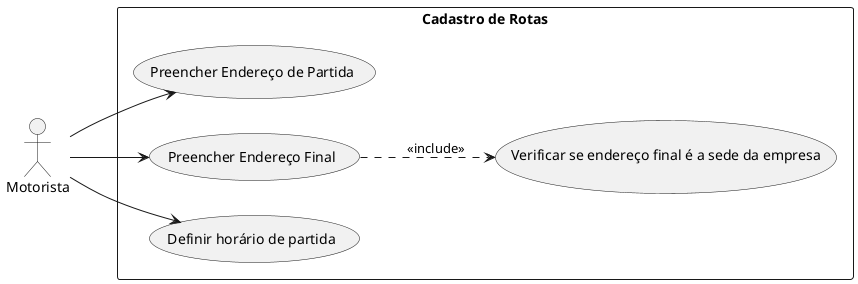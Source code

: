 @startuml Cadastro de Rotas

left to right direction

actor Motorista

rectangle "Cadastro de Rotas" {
    usecase "Preencher Endereço de Partida" as cadRota_EndPart
    usecase "Preencher Endereço Final" as cadRota_EndFinal
    usecase "Verificar se endereço final é a sede da empresa" as cadRota_VeriEndFinal
    usecase "Definir horário de partida" as cadRota_DefiHoraPart
}

Motorista --> cadRota_EndPart
Motorista --> cadRota_EndFinal
Motorista --> cadRota_DefiHoraPart
cadRota_EndFinal ..> cadRota_VeriEndFinal: <<include>>

@enduml